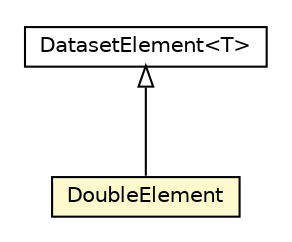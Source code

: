 #!/usr/local/bin/dot
#
# Class diagram 
# Generated by UMLGraph version 5.2 (http://www.umlgraph.org/)
#

digraph G {
	edge [fontname="Helvetica",fontsize=10,labelfontname="Helvetica",labelfontsize=10];
	node [fontname="Helvetica",fontsize=10,shape=plaintext];
	nodesep=0.25;
	ranksep=0.5;
	// it.unica.foresee.datasets.DatasetElement<T>
	c1179 [label=<<table title="it.unica.foresee.datasets.DatasetElement" border="0" cellborder="1" cellspacing="0" cellpadding="2" port="p" href="./DatasetElement.html">
		<tr><td><table border="0" cellspacing="0" cellpadding="1">
<tr><td align="center" balign="center"> DatasetElement&lt;T&gt; </td></tr>
		</table></td></tr>
		</table>>, fontname="Helvetica", fontcolor="black", fontsize=10.0];
	// it.unica.foresee.datasets.DoubleElement
	c1189 [label=<<table title="it.unica.foresee.datasets.DoubleElement" border="0" cellborder="1" cellspacing="0" cellpadding="2" port="p" bgcolor="lemonChiffon" href="./DoubleElement.html">
		<tr><td><table border="0" cellspacing="0" cellpadding="1">
<tr><td align="center" balign="center"> DoubleElement </td></tr>
		</table></td></tr>
		</table>>, fontname="Helvetica", fontcolor="black", fontsize=10.0];
	//it.unica.foresee.datasets.DoubleElement extends it.unica.foresee.datasets.DatasetElement<java.lang.Double>
	c1179:p -> c1189:p [dir=back,arrowtail=empty];
}

